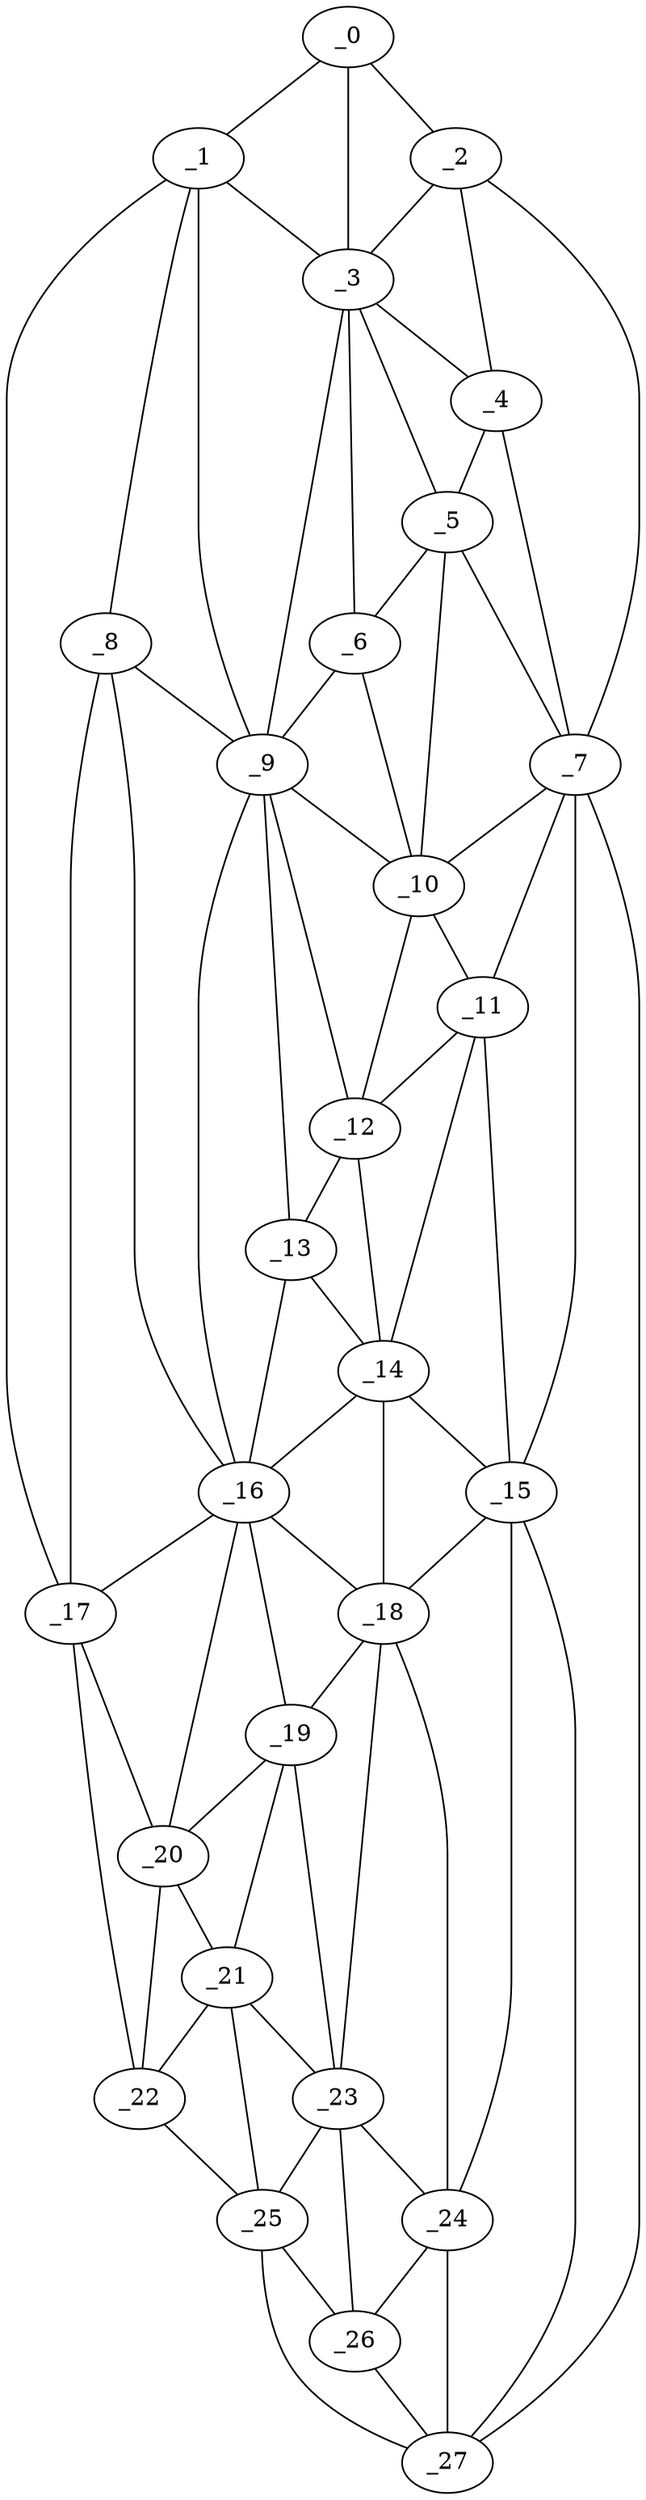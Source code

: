 graph "obj46__210.gxl" {
	_0	 [x=5,
		y=51];
	_1	 [x=7,
		y=75];
	_0 -- _1	 [valence=1];
	_2	 [x=15,
		y=45];
	_0 -- _2	 [valence=1];
	_3	 [x=21,
		y=52];
	_0 -- _3	 [valence=1];
	_1 -- _3	 [valence=2];
	_8	 [x=47,
		y=84];
	_1 -- _8	 [valence=2];
	_9	 [x=48,
		y=64];
	_1 -- _9	 [valence=1];
	_17	 [x=93,
		y=96];
	_1 -- _17	 [valence=1];
	_2 -- _3	 [valence=1];
	_4	 [x=23,
		y=41];
	_2 -- _4	 [valence=2];
	_7	 [x=39,
		y=32];
	_2 -- _7	 [valence=1];
	_3 -- _4	 [valence=2];
	_5	 [x=34,
		y=45];
	_3 -- _5	 [valence=2];
	_6	 [x=36,
		y=50];
	_3 -- _6	 [valence=2];
	_3 -- _9	 [valence=1];
	_4 -- _5	 [valence=2];
	_4 -- _7	 [valence=2];
	_5 -- _6	 [valence=2];
	_5 -- _7	 [valence=1];
	_10	 [x=51,
		y=39];
	_5 -- _10	 [valence=2];
	_6 -- _9	 [valence=1];
	_6 -- _10	 [valence=1];
	_7 -- _10	 [valence=2];
	_11	 [x=63,
		y=39];
	_7 -- _11	 [valence=1];
	_15	 [x=85,
		y=41];
	_7 -- _15	 [valence=2];
	_27	 [x=126,
		y=49];
	_7 -- _27	 [valence=1];
	_8 -- _9	 [valence=2];
	_16	 [x=87,
		y=64];
	_8 -- _16	 [valence=2];
	_8 -- _17	 [valence=2];
	_9 -- _10	 [valence=2];
	_12	 [x=65,
		y=50];
	_9 -- _12	 [valence=1];
	_13	 [x=72,
		y=53];
	_9 -- _13	 [valence=2];
	_9 -- _16	 [valence=2];
	_10 -- _11	 [valence=2];
	_10 -- _12	 [valence=1];
	_11 -- _12	 [valence=2];
	_14	 [x=77,
		y=49];
	_11 -- _14	 [valence=2];
	_11 -- _15	 [valence=2];
	_12 -- _13	 [valence=2];
	_12 -- _14	 [valence=1];
	_13 -- _14	 [valence=2];
	_13 -- _16	 [valence=2];
	_14 -- _15	 [valence=1];
	_14 -- _16	 [valence=2];
	_18	 [x=94,
		y=55];
	_14 -- _18	 [valence=2];
	_15 -- _18	 [valence=2];
	_24	 [x=114,
		y=50];
	_15 -- _24	 [valence=2];
	_15 -- _27	 [valence=1];
	_16 -- _17	 [valence=1];
	_16 -- _18	 [valence=1];
	_19	 [x=101,
		y=74];
	_16 -- _19	 [valence=2];
	_20	 [x=101,
		y=81];
	_16 -- _20	 [valence=2];
	_17 -- _20	 [valence=2];
	_22	 [x=110,
		y=82];
	_17 -- _22	 [valence=1];
	_18 -- _19	 [valence=2];
	_23	 [x=113,
		y=67];
	_18 -- _23	 [valence=2];
	_18 -- _24	 [valence=1];
	_19 -- _20	 [valence=1];
	_21	 [x=108,
		y=78];
	_19 -- _21	 [valence=2];
	_19 -- _23	 [valence=2];
	_20 -- _21	 [valence=2];
	_20 -- _22	 [valence=2];
	_21 -- _22	 [valence=1];
	_21 -- _23	 [valence=2];
	_25	 [x=119,
		y=72];
	_21 -- _25	 [valence=2];
	_22 -- _25	 [valence=1];
	_23 -- _24	 [valence=1];
	_23 -- _25	 [valence=1];
	_26	 [x=120,
		y=61];
	_23 -- _26	 [valence=2];
	_24 -- _26	 [valence=2];
	_24 -- _27	 [valence=1];
	_25 -- _26	 [valence=2];
	_25 -- _27	 [valence=1];
	_26 -- _27	 [valence=2];
}
